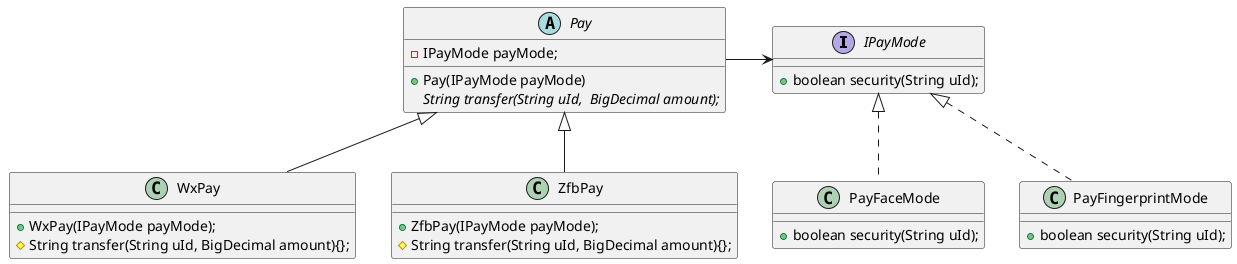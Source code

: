 @startuml
'https://plantuml.com/class-diagram

interface IPayMode {
    +boolean security(String uId);
}

class PayFaceMode implements IPayMode{
    +boolean security(String uId);
}

class PayFingerprintMode implements IPayMode{
    +boolean security(String uId);
}

abstract class Pay{
   -IPayMode payMode;
   +Pay(IPayMode payMode)
   {abstract} String transfer(String uId,  BigDecimal amount);
}


class WxPay extends Pay{

    +WxPay(IPayMode payMode);
    #String transfer(String uId, BigDecimal amount){};
}

class ZfbPay extends Pay{

    +ZfbPay(IPayMode payMode);
    #String transfer(String uId, BigDecimal amount){};
}

Pay -> IPayMode

@enduml